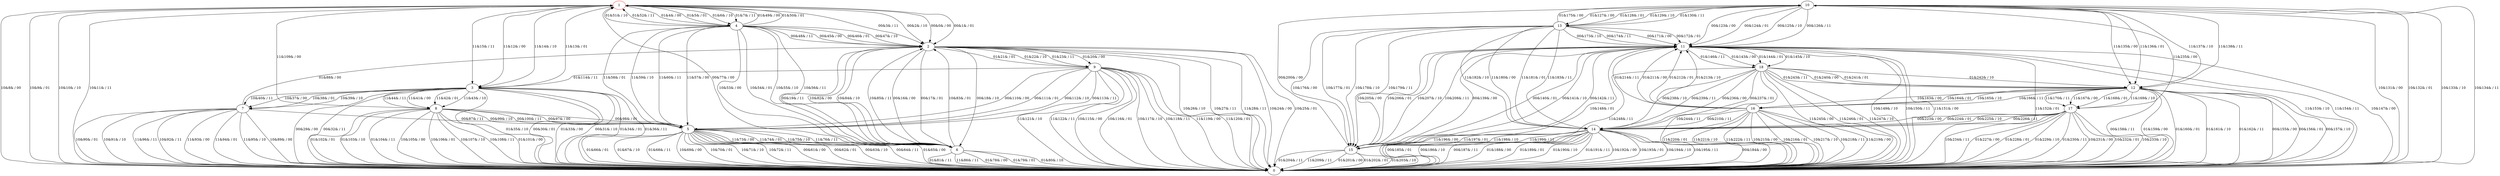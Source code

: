 digraph g {
1 [color="red"]
0
2
3
4
5
6
7
8
9
10
11
12
13
14
15
16
17
18
1 -> 2 [label="00&0& / 00"]
1 -> 2 [label="00&1& / 01"]
1 -> 2 [label="00&2& / 10"]
1 -> 2 [label="00&3& / 11"]
1 -> 4 [label="01&4& / 00"]
1 -> 4 [label="01&5& / 01"]
1 -> 4 [label="01&6& / 10"]
1 -> 4 [label="01&7& / 11"]
1 -> 0 [label="10&8& / 00"]
1 -> 0 [label="10&9& / 01"]
1 -> 0 [label="10&10& / 10"]
1 -> 0 [label="10&11& / 11"]
1 -> 3 [label="11&12& / 00"]
1 -> 3 [label="11&13& / 01"]
1 -> 3 [label="11&14& / 10"]
1 -> 3 [label="11&15& / 11"]
2 -> 6 [label="00&16& / 00"]
2 -> 6 [label="00&17& / 01"]
2 -> 6 [label="00&18& / 10"]
2 -> 6 [label="00&19& / 11"]
2 -> 9 [label="01&20& / 00"]
2 -> 9 [label="01&21& / 01"]
2 -> 9 [label="01&22& / 10"]
2 -> 9 [label="01&23& / 11"]
2 -> 0 [label="10&24& / 00"]
2 -> 0 [label="10&25& / 01"]
2 -> 0 [label="10&26& / 10"]
2 -> 0 [label="10&27& / 11"]
2 -> 0 [label="11&28& / 11"]
3 -> 0 [label="00&29& / 00"]
3 -> 0 [label="00&30& / 01"]
3 -> 0 [label="00&31& / 10"]
3 -> 0 [label="00&32& / 11"]
3 -> 0 [label="01&33& / 00"]
3 -> 0 [label="01&34& / 01"]
3 -> 0 [label="01&35& / 10"]
3 -> 0 [label="01&36& / 11"]
3 -> 7 [label="10&37& / 00"]
3 -> 7 [label="10&38& / 01"]
3 -> 7 [label="10&39& / 10"]
3 -> 7 [label="10&40& / 11"]
3 -> 8 [label="11&41& / 00"]
3 -> 8 [label="11&42& / 01"]
3 -> 8 [label="11&43& / 10"]
3 -> 8 [label="11&44& / 11"]
4 -> 2 [label="00&45& / 00"]
4 -> 2 [label="00&46& / 01"]
4 -> 2 [label="00&47& / 10"]
4 -> 2 [label="00&48& / 11"]
4 -> 1 [label="01&49& / 00"]
4 -> 1 [label="01&50& / 01"]
4 -> 1 [label="01&51& / 10"]
4 -> 1 [label="01&52& / 11"]
4 -> 6 [label="10&53& / 00"]
4 -> 6 [label="10&54& / 01"]
4 -> 6 [label="10&55& / 10"]
4 -> 6 [label="10&56& / 11"]
4 -> 5 [label="11&57& / 00"]
4 -> 5 [label="11&58& / 01"]
4 -> 5 [label="11&59& / 10"]
4 -> 5 [label="11&60& / 11"]
5 -> 0 [label="00&61& / 00"]
5 -> 0 [label="00&62& / 01"]
5 -> 0 [label="00&63& / 10"]
5 -> 0 [label="00&64& / 11"]
5 -> 0 [label="01&65& / 00"]
5 -> 0 [label="01&66& / 01"]
5 -> 0 [label="01&67& / 10"]
5 -> 0 [label="01&68& / 11"]
5 -> 0 [label="10&69& / 00"]
5 -> 0 [label="10&70& / 01"]
5 -> 0 [label="10&71& / 10"]
5 -> 0 [label="10&72& / 11"]
5 -> 6 [label="11&73& / 00"]
5 -> 6 [label="11&74& / 01"]
5 -> 6 [label="11&75& / 10"]
5 -> 6 [label="11&76& / 11"]
6 -> 1 [label="00&77& / 00"]
6 -> 0 [label="01&78& / 00"]
6 -> 0 [label="01&79& / 01"]
6 -> 0 [label="01&80& / 10"]
6 -> 0 [label="01&81& / 11"]
6 -> 2 [label="10&82& / 00"]
6 -> 2 [label="10&83& / 01"]
6 -> 2 [label="10&84& / 10"]
6 -> 2 [label="10&85& / 11"]
6 -> 0 [label="11&86& / 11"]
7 -> 5 [label="00&87& / 11"]
7 -> 2 [label="01&88& / 00"]
7 -> 0 [label="10&89& / 00"]
7 -> 0 [label="10&90& / 01"]
7 -> 0 [label="10&91& / 10"]
7 -> 0 [label="10&92& / 11"]
7 -> 0 [label="11&93& / 00"]
7 -> 0 [label="11&94& / 01"]
7 -> 0 [label="11&95& / 10"]
7 -> 0 [label="11&96& / 11"]
8 -> 5 [label="00&97& / 00"]
8 -> 5 [label="00&98& / 01"]
8 -> 5 [label="00&99& / 10"]
8 -> 5 [label="00&100& / 11"]
8 -> 0 [label="01&101& / 00"]
8 -> 0 [label="01&102& / 01"]
8 -> 0 [label="01&103& / 10"]
8 -> 0 [label="01&104& / 11"]
8 -> 0 [label="10&105& / 00"]
8 -> 0 [label="10&106& / 01"]
8 -> 0 [label="10&107& / 10"]
8 -> 0 [label="10&108& / 11"]
8 -> 1 [label="11&109& / 00"]
9 -> 5 [label="00&110& / 00"]
9 -> 5 [label="00&111& / 01"]
9 -> 5 [label="00&112& / 10"]
9 -> 5 [label="00&113& / 11"]
9 -> 3 [label="01&114& / 11"]
9 -> 0 [label="10&115& / 00"]
9 -> 0 [label="10&116& / 01"]
9 -> 0 [label="10&117& / 10"]
9 -> 0 [label="10&118& / 11"]
9 -> 0 [label="11&119& / 00"]
9 -> 0 [label="11&120& / 01"]
9 -> 0 [label="11&121& / 10"]
9 -> 0 [label="11&122& / 11"]
10 -> 11 [label="00&123& / 00"]
10 -> 11 [label="00&124& / 01"]
10 -> 11 [label="00&125& / 10"]
10 -> 11 [label="00&126& / 11"]
10 -> 13 [label="01&127& / 00"]
10 -> 13 [label="01&128& / 01"]
10 -> 13 [label="01&129& / 10"]
10 -> 13 [label="01&130& / 11"]
10 -> 0 [label="10&131& / 00"]
10 -> 0 [label="10&132& / 01"]
10 -> 0 [label="10&133& / 10"]
10 -> 0 [label="10&134& / 11"]
10 -> 12 [label="11&135& / 00"]
10 -> 12 [label="11&136& / 01"]
10 -> 12 [label="11&137& / 10"]
10 -> 12 [label="11&138& / 11"]
11 -> 15 [label="00&139& / 00"]
11 -> 15 [label="00&140& / 01"]
11 -> 15 [label="00&141& / 10"]
11 -> 15 [label="00&142& / 11"]
11 -> 18 [label="01&143& / 00"]
11 -> 18 [label="01&144& / 01"]
11 -> 18 [label="01&145& / 10"]
11 -> 18 [label="01&146& / 11"]
11 -> 0 [label="10&147& / 00"]
11 -> 0 [label="10&148& / 01"]
11 -> 0 [label="10&149& / 10"]
11 -> 0 [label="10&150& / 11"]
11 -> 0 [label="11&151& / 00"]
11 -> 0 [label="11&152& / 01"]
11 -> 0 [label="11&153& / 10"]
11 -> 0 [label="11&154& / 11"]
12 -> 0 [label="00&155& / 00"]
12 -> 0 [label="00&156& / 01"]
12 -> 0 [label="00&157& / 10"]
12 -> 0 [label="00&158& / 11"]
12 -> 0 [label="01&159& / 00"]
12 -> 0 [label="01&160& / 01"]
12 -> 0 [label="01&161& / 10"]
12 -> 0 [label="01&162& / 11"]
12 -> 16 [label="10&163& / 00"]
12 -> 16 [label="10&164& / 01"]
12 -> 16 [label="10&165& / 10"]
12 -> 16 [label="10&166& / 11"]
12 -> 17 [label="11&167& / 00"]
12 -> 17 [label="11&168& / 01"]
12 -> 17 [label="11&169& / 10"]
12 -> 17 [label="11&170& / 11"]
13 -> 11 [label="00&171& / 00"]
13 -> 11 [label="00&172& / 01"]
13 -> 11 [label="00&173& / 10"]
13 -> 11 [label="00&174& / 11"]
13 -> 10 [label="01&175& / 00"]
13 -> 15 [label="10&176& / 00"]
13 -> 15 [label="10&177& / 01"]
13 -> 15 [label="10&178& / 10"]
13 -> 15 [label="10&179& / 11"]
13 -> 14 [label="11&180& / 00"]
13 -> 14 [label="11&181& / 01"]
13 -> 14 [label="11&182& / 10"]
13 -> 14 [label="11&183& / 11"]
14 -> 0 [label="00&184& / 00"]
14 -> 0 [label="00&185& / 01"]
14 -> 0 [label="00&186& / 10"]
14 -> 0 [label="00&187& / 11"]
14 -> 0 [label="01&188& / 00"]
14 -> 0 [label="01&189& / 01"]
14 -> 0 [label="01&190& / 10"]
14 -> 0 [label="01&191& / 11"]
14 -> 0 [label="10&192& / 00"]
14 -> 0 [label="10&193& / 01"]
14 -> 0 [label="10&194& / 10"]
14 -> 0 [label="10&195& / 11"]
14 -> 15 [label="11&196& / 00"]
14 -> 15 [label="11&197& / 01"]
14 -> 15 [label="11&198& / 10"]
14 -> 15 [label="11&199& / 11"]
15 -> 10 [label="00&200& / 00"]
15 -> 0 [label="01&201& / 00"]
15 -> 0 [label="01&202& / 01"]
15 -> 0 [label="01&203& / 10"]
15 -> 0 [label="01&204& / 11"]
15 -> 11 [label="10&205& / 00"]
15 -> 11 [label="10&206& / 01"]
15 -> 11 [label="10&207& / 10"]
15 -> 11 [label="10&208& / 11"]
15 -> 0 [label="11&209& / 11"]
16 -> 14 [label="00&210& / 11"]
16 -> 11 [label="01&211& / 00"]
16 -> 11 [label="01&212& / 01"]
16 -> 11 [label="01&213& / 10"]
16 -> 11 [label="01&214& / 11"]
16 -> 0 [label="10&215& / 00"]
16 -> 0 [label="10&216& / 01"]
16 -> 0 [label="10&217& / 10"]
16 -> 0 [label="10&218& / 11"]
16 -> 0 [label="11&219& / 00"]
16 -> 0 [label="11&220& / 01"]
16 -> 0 [label="11&221& / 10"]
16 -> 0 [label="11&222& / 11"]
17 -> 14 [label="00&223& / 00"]
17 -> 14 [label="00&224& / 01"]
17 -> 14 [label="00&225& / 10"]
17 -> 14 [label="00&226& / 11"]
17 -> 0 [label="01&227& / 00"]
17 -> 0 [label="01&228& / 01"]
17 -> 0 [label="01&229& / 10"]
17 -> 0 [label="01&230& / 11"]
17 -> 0 [label="10&231& / 00"]
17 -> 0 [label="10&232& / 01"]
17 -> 0 [label="10&233& / 10"]
17 -> 0 [label="10&234& / 11"]
17 -> 10 [label="11&235& / 00"]
18 -> 14 [label="00&236& / 00"]
18 -> 14 [label="00&237& / 01"]
18 -> 14 [label="00&238& / 10"]
18 -> 14 [label="00&239& / 11"]
18 -> 12 [label="01&240& / 00"]
18 -> 12 [label="01&241& / 01"]
18 -> 12 [label="01&242& / 10"]
18 -> 12 [label="01&243& / 11"]
18 -> 0 [label="10&244& / 11"]
18 -> 0 [label="11&245& / 00"]
18 -> 0 [label="11&246& / 01"]
18 -> 0 [label="11&247& / 10"]
18 -> 0 [label="11&248& / 11"]
}
